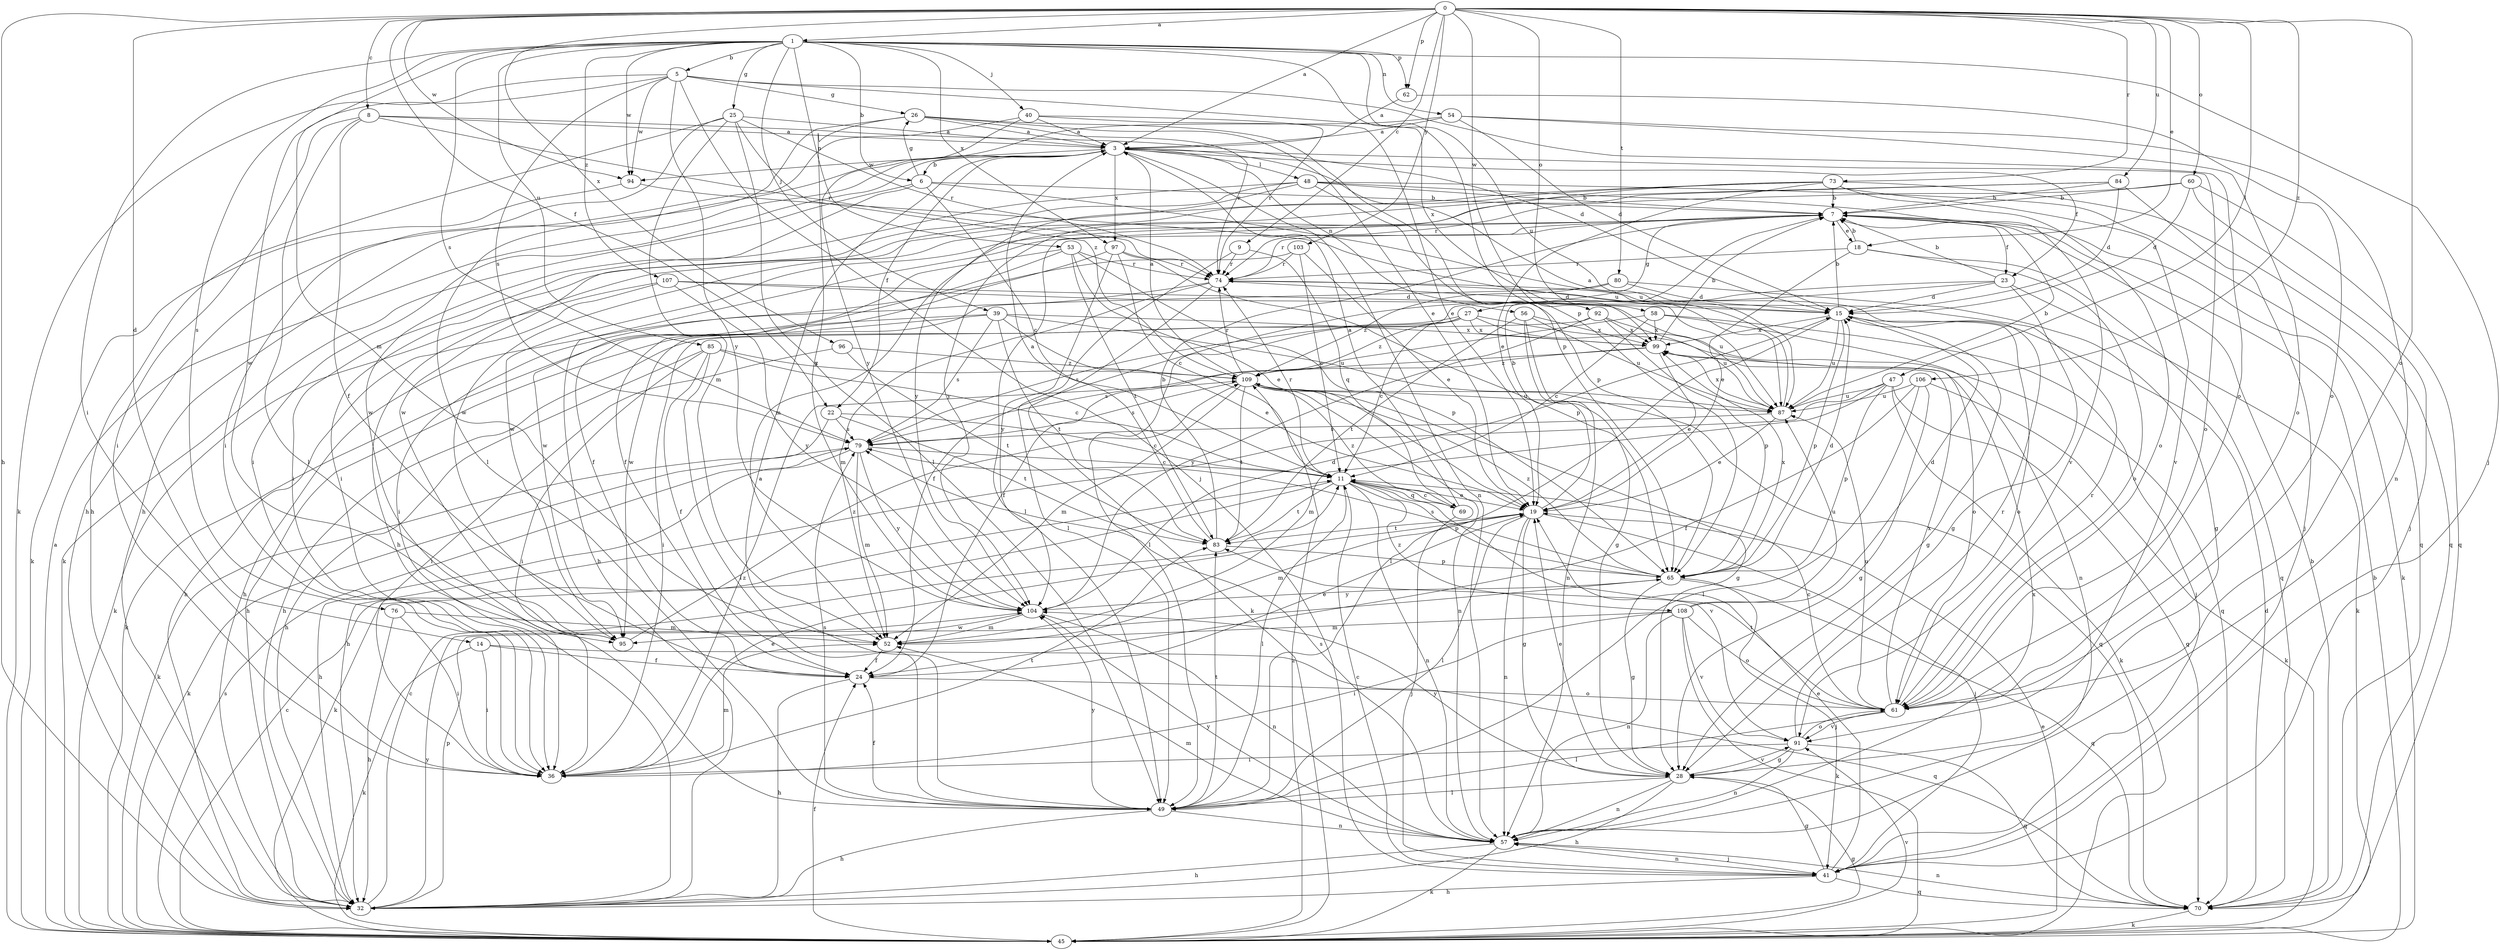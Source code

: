 strict digraph  {
0;
1;
3;
5;
6;
7;
8;
9;
11;
14;
15;
18;
19;
22;
23;
24;
25;
26;
27;
28;
32;
36;
39;
40;
41;
45;
47;
48;
49;
52;
53;
54;
56;
57;
58;
60;
61;
62;
65;
69;
70;
73;
74;
76;
79;
80;
83;
84;
85;
87;
91;
92;
94;
95;
96;
97;
99;
103;
104;
106;
107;
108;
109;
0 -> 1  [label=a];
0 -> 3  [label=a];
0 -> 8  [label=c];
0 -> 9  [label=c];
0 -> 14  [label=d];
0 -> 18  [label=e];
0 -> 22  [label=f];
0 -> 32  [label=h];
0 -> 47  [label=l];
0 -> 58  [label=o];
0 -> 60  [label=o];
0 -> 61  [label=o];
0 -> 62  [label=p];
0 -> 73  [label=r];
0 -> 80  [label=t];
0 -> 84  [label=u];
0 -> 92  [label=w];
0 -> 94  [label=w];
0 -> 96  [label=x];
0 -> 103  [label=y];
0 -> 106  [label=z];
1 -> 5  [label=b];
1 -> 6  [label=b];
1 -> 25  [label=g];
1 -> 36  [label=i];
1 -> 39  [label=j];
1 -> 40  [label=j];
1 -> 41  [label=j];
1 -> 52  [label=m];
1 -> 53  [label=n];
1 -> 54  [label=n];
1 -> 62  [label=p];
1 -> 65  [label=p];
1 -> 76  [label=s];
1 -> 79  [label=s];
1 -> 85  [label=u];
1 -> 87  [label=u];
1 -> 94  [label=w];
1 -> 97  [label=x];
1 -> 107  [label=z];
3 -> 6  [label=b];
3 -> 22  [label=f];
3 -> 23  [label=f];
3 -> 36  [label=i];
3 -> 48  [label=l];
3 -> 56  [label=n];
3 -> 57  [label=n];
3 -> 61  [label=o];
3 -> 94  [label=w];
3 -> 97  [label=x];
5 -> 26  [label=g];
5 -> 41  [label=j];
5 -> 45  [label=k];
5 -> 61  [label=o];
5 -> 79  [label=s];
5 -> 94  [label=w];
5 -> 95  [label=w];
5 -> 99  [label=x];
5 -> 104  [label=y];
6 -> 7  [label=b];
6 -> 11  [label=c];
6 -> 26  [label=g];
6 -> 45  [label=k];
6 -> 87  [label=u];
6 -> 95  [label=w];
7 -> 18  [label=e];
7 -> 23  [label=f];
7 -> 27  [label=g];
7 -> 32  [label=h];
7 -> 45  [label=k];
7 -> 49  [label=l];
7 -> 74  [label=r];
7 -> 95  [label=w];
8 -> 3  [label=a];
8 -> 15  [label=d];
8 -> 24  [label=f];
8 -> 36  [label=i];
8 -> 49  [label=l];
8 -> 74  [label=r];
9 -> 49  [label=l];
9 -> 69  [label=q];
9 -> 74  [label=r];
11 -> 19  [label=e];
11 -> 45  [label=k];
11 -> 49  [label=l];
11 -> 57  [label=n];
11 -> 65  [label=p];
11 -> 69  [label=q];
11 -> 74  [label=r];
11 -> 83  [label=t];
11 -> 91  [label=v];
11 -> 108  [label=z];
14 -> 24  [label=f];
14 -> 36  [label=i];
14 -> 45  [label=k];
14 -> 70  [label=q];
15 -> 7  [label=b];
15 -> 28  [label=g];
15 -> 49  [label=l];
15 -> 61  [label=o];
15 -> 65  [label=p];
15 -> 87  [label=u];
15 -> 99  [label=x];
18 -> 7  [label=b];
18 -> 19  [label=e];
18 -> 61  [label=o];
18 -> 70  [label=q];
18 -> 74  [label=r];
19 -> 7  [label=b];
19 -> 28  [label=g];
19 -> 41  [label=j];
19 -> 49  [label=l];
19 -> 52  [label=m];
19 -> 57  [label=n];
19 -> 83  [label=t];
22 -> 11  [label=c];
22 -> 45  [label=k];
22 -> 79  [label=s];
22 -> 83  [label=t];
23 -> 7  [label=b];
23 -> 15  [label=d];
23 -> 24  [label=f];
23 -> 28  [label=g];
23 -> 45  [label=k];
23 -> 49  [label=l];
24 -> 19  [label=e];
24 -> 32  [label=h];
24 -> 61  [label=o];
25 -> 3  [label=a];
25 -> 32  [label=h];
25 -> 36  [label=i];
25 -> 49  [label=l];
25 -> 52  [label=m];
25 -> 74  [label=r];
25 -> 109  [label=z];
26 -> 3  [label=a];
26 -> 19  [label=e];
26 -> 49  [label=l];
26 -> 65  [label=p];
26 -> 74  [label=r];
26 -> 104  [label=y];
27 -> 11  [label=c];
27 -> 36  [label=i];
27 -> 61  [label=o];
27 -> 70  [label=q];
27 -> 79  [label=s];
27 -> 99  [label=x];
27 -> 109  [label=z];
28 -> 19  [label=e];
28 -> 32  [label=h];
28 -> 49  [label=l];
28 -> 57  [label=n];
28 -> 91  [label=v];
28 -> 104  [label=y];
32 -> 11  [label=c];
32 -> 65  [label=p];
32 -> 104  [label=y];
36 -> 19  [label=e];
36 -> 52  [label=m];
36 -> 83  [label=t];
36 -> 109  [label=z];
39 -> 19  [label=e];
39 -> 32  [label=h];
39 -> 45  [label=k];
39 -> 79  [label=s];
39 -> 83  [label=t];
39 -> 87  [label=u];
39 -> 99  [label=x];
40 -> 3  [label=a];
40 -> 19  [label=e];
40 -> 32  [label=h];
40 -> 74  [label=r];
40 -> 104  [label=y];
41 -> 11  [label=c];
41 -> 19  [label=e];
41 -> 28  [label=g];
41 -> 32  [label=h];
41 -> 57  [label=n];
41 -> 70  [label=q];
45 -> 3  [label=a];
45 -> 7  [label=b];
45 -> 11  [label=c];
45 -> 19  [label=e];
45 -> 24  [label=f];
45 -> 28  [label=g];
45 -> 79  [label=s];
45 -> 91  [label=v];
45 -> 109  [label=z];
47 -> 32  [label=h];
47 -> 45  [label=k];
47 -> 52  [label=m];
47 -> 65  [label=p];
47 -> 70  [label=q];
47 -> 87  [label=u];
48 -> 7  [label=b];
48 -> 36  [label=i];
48 -> 65  [label=p];
48 -> 70  [label=q];
48 -> 91  [label=v];
48 -> 95  [label=w];
48 -> 104  [label=y];
49 -> 3  [label=a];
49 -> 24  [label=f];
49 -> 32  [label=h];
49 -> 57  [label=n];
49 -> 79  [label=s];
49 -> 83  [label=t];
49 -> 104  [label=y];
52 -> 24  [label=f];
53 -> 19  [label=e];
53 -> 24  [label=f];
53 -> 65  [label=p];
53 -> 74  [label=r];
53 -> 83  [label=t];
53 -> 95  [label=w];
54 -> 3  [label=a];
54 -> 15  [label=d];
54 -> 32  [label=h];
54 -> 57  [label=n];
54 -> 61  [label=o];
56 -> 28  [label=g];
56 -> 57  [label=n];
56 -> 83  [label=t];
56 -> 87  [label=u];
56 -> 99  [label=x];
57 -> 32  [label=h];
57 -> 41  [label=j];
57 -> 45  [label=k];
57 -> 52  [label=m];
57 -> 79  [label=s];
57 -> 99  [label=x];
57 -> 104  [label=y];
58 -> 11  [label=c];
58 -> 24  [label=f];
58 -> 41  [label=j];
58 -> 57  [label=n];
58 -> 99  [label=x];
60 -> 7  [label=b];
60 -> 15  [label=d];
60 -> 41  [label=j];
60 -> 70  [label=q];
60 -> 74  [label=r];
61 -> 11  [label=c];
61 -> 49  [label=l];
61 -> 74  [label=r];
61 -> 83  [label=t];
61 -> 87  [label=u];
61 -> 91  [label=v];
61 -> 99  [label=x];
62 -> 3  [label=a];
62 -> 61  [label=o];
65 -> 15  [label=d];
65 -> 28  [label=g];
65 -> 41  [label=j];
65 -> 70  [label=q];
65 -> 79  [label=s];
65 -> 99  [label=x];
65 -> 104  [label=y];
65 -> 109  [label=z];
69 -> 3  [label=a];
69 -> 11  [label=c];
69 -> 41  [label=j];
69 -> 109  [label=z];
70 -> 7  [label=b];
70 -> 15  [label=d];
70 -> 45  [label=k];
70 -> 57  [label=n];
73 -> 7  [label=b];
73 -> 19  [label=e];
73 -> 32  [label=h];
73 -> 36  [label=i];
73 -> 61  [label=o];
73 -> 70  [label=q];
73 -> 91  [label=v];
73 -> 104  [label=y];
74 -> 15  [label=d];
74 -> 32  [label=h];
74 -> 45  [label=k];
74 -> 52  [label=m];
76 -> 32  [label=h];
76 -> 36  [label=i];
76 -> 52  [label=m];
79 -> 11  [label=c];
79 -> 32  [label=h];
79 -> 45  [label=k];
79 -> 52  [label=m];
79 -> 104  [label=y];
80 -> 15  [label=d];
80 -> 28  [label=g];
80 -> 95  [label=w];
80 -> 109  [label=z];
83 -> 3  [label=a];
83 -> 7  [label=b];
83 -> 65  [label=p];
84 -> 7  [label=b];
84 -> 15  [label=d];
84 -> 41  [label=j];
84 -> 52  [label=m];
84 -> 95  [label=w];
85 -> 11  [label=c];
85 -> 24  [label=f];
85 -> 32  [label=h];
85 -> 36  [label=i];
85 -> 49  [label=l];
85 -> 109  [label=z];
87 -> 3  [label=a];
87 -> 7  [label=b];
87 -> 19  [label=e];
87 -> 79  [label=s];
87 -> 99  [label=x];
91 -> 28  [label=g];
91 -> 36  [label=i];
91 -> 57  [label=n];
91 -> 61  [label=o];
91 -> 70  [label=q];
91 -> 74  [label=r];
92 -> 32  [label=h];
92 -> 65  [label=p];
92 -> 87  [label=u];
92 -> 99  [label=x];
92 -> 104  [label=y];
94 -> 45  [label=k];
94 -> 87  [label=u];
95 -> 109  [label=z];
96 -> 36  [label=i];
96 -> 83  [label=t];
96 -> 109  [label=z];
97 -> 11  [label=c];
97 -> 24  [label=f];
97 -> 65  [label=p];
97 -> 74  [label=r];
97 -> 104  [label=y];
99 -> 7  [label=b];
99 -> 19  [label=e];
99 -> 79  [label=s];
99 -> 109  [label=z];
103 -> 11  [label=c];
103 -> 19  [label=e];
103 -> 36  [label=i];
103 -> 74  [label=r];
104 -> 15  [label=d];
104 -> 52  [label=m];
104 -> 57  [label=n];
104 -> 95  [label=w];
106 -> 24  [label=f];
106 -> 28  [label=g];
106 -> 45  [label=k];
106 -> 49  [label=l];
106 -> 87  [label=u];
107 -> 15  [label=d];
107 -> 32  [label=h];
107 -> 45  [label=k];
107 -> 87  [label=u];
107 -> 104  [label=y];
108 -> 15  [label=d];
108 -> 36  [label=i];
108 -> 45  [label=k];
108 -> 52  [label=m];
108 -> 57  [label=n];
108 -> 61  [label=o];
108 -> 87  [label=u];
108 -> 91  [label=v];
109 -> 3  [label=a];
109 -> 28  [label=g];
109 -> 52  [label=m];
109 -> 57  [label=n];
109 -> 70  [label=q];
109 -> 74  [label=r];
109 -> 79  [label=s];
109 -> 83  [label=t];
109 -> 87  [label=u];
}
